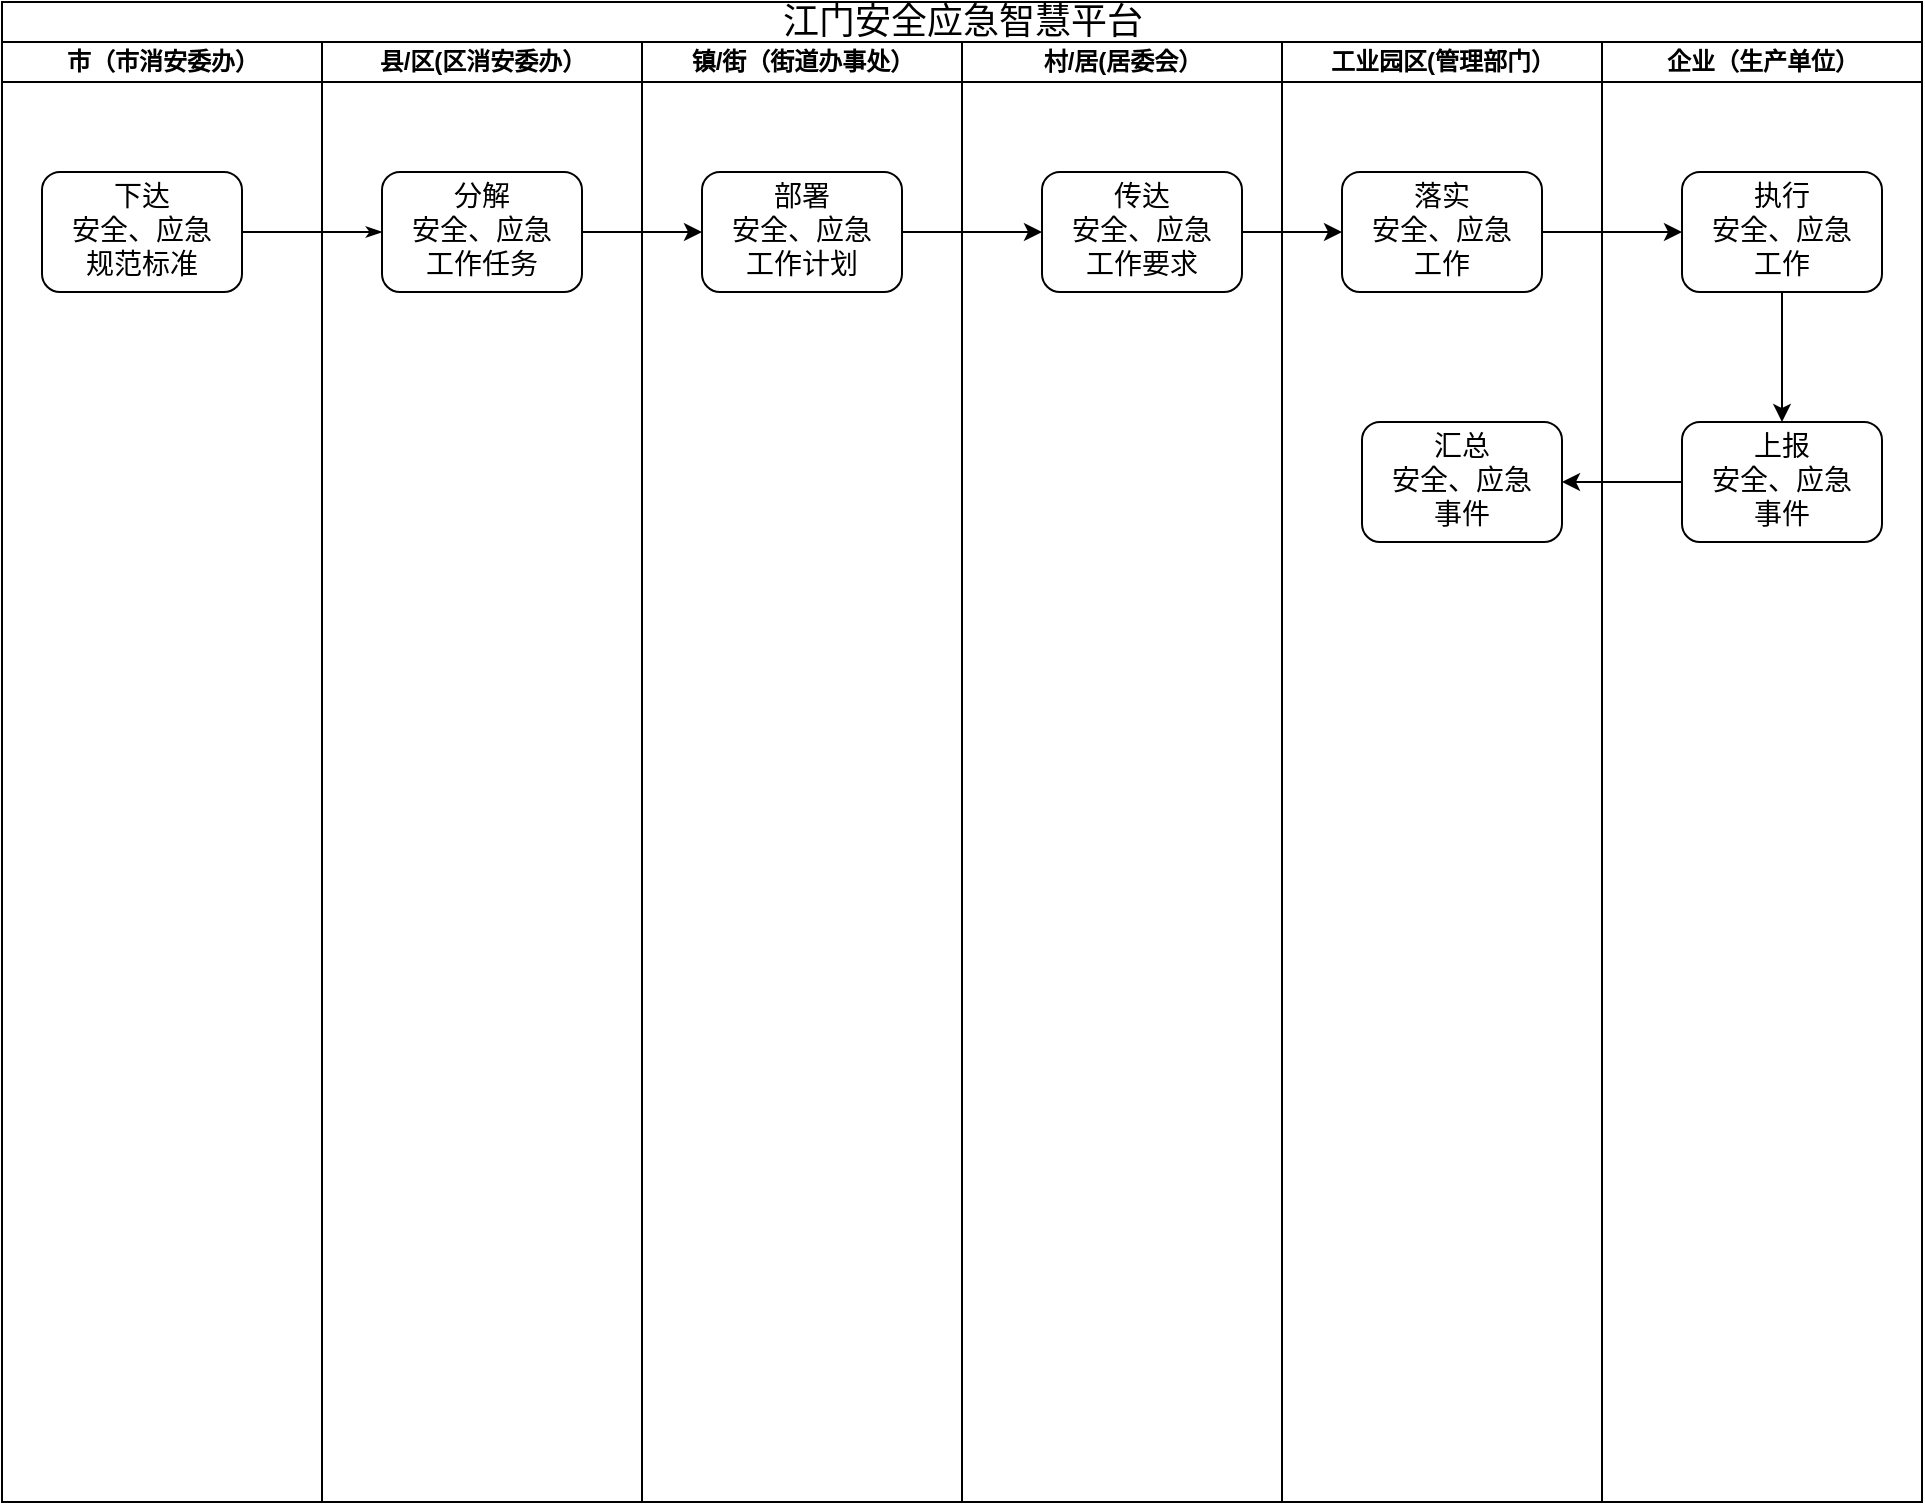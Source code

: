 <mxfile version="27.0.1">
  <diagram name="Page-1" id="74e2e168-ea6b-b213-b513-2b3c1d86103e">
    <mxGraphModel dx="1273" dy="578" grid="1" gridSize="10" guides="1" tooltips="1" connect="1" arrows="1" fold="1" page="1" pageScale="1" pageWidth="1100" pageHeight="850" background="none" math="0" shadow="0">
      <root>
        <mxCell id="0" />
        <mxCell id="1" parent="0" />
        <mxCell id="77e6c97f196da883-1" value="&lt;font face=&quot;Times New Roman&quot; style=&quot;font-size: 18px; font-weight: normal;&quot;&gt;江门安全应急智慧平台&lt;/font&gt;" style="swimlane;html=1;childLayout=stackLayout;startSize=20;rounded=0;shadow=0;labelBackgroundColor=none;strokeWidth=1;fontFamily=Verdana;fontSize=8;align=center;" parent="1" vertex="1">
          <mxGeometry x="70" y="100" width="960" height="750" as="geometry" />
        </mxCell>
        <mxCell id="77e6c97f196da883-26" style="edgeStyle=orthogonalEdgeStyle;rounded=1;html=1;labelBackgroundColor=none;startArrow=none;startFill=0;startSize=5;endArrow=classicThin;endFill=1;endSize=5;jettySize=auto;orthogonalLoop=1;strokeWidth=1;fontFamily=Verdana;fontSize=8;entryX=0;entryY=0.5;entryDx=0;entryDy=0;" parent="77e6c97f196da883-1" source="77e6c97f196da883-8" target="hTQ10OIUW5cgXEyrb2d9-1" edge="1">
          <mxGeometry relative="1" as="geometry">
            <mxPoint x="190" y="115" as="targetPoint" />
          </mxGeometry>
        </mxCell>
        <mxCell id="77e6c97f196da883-2" value="市（市消安委办）" style="swimlane;html=1;startSize=20;" parent="77e6c97f196da883-1" vertex="1">
          <mxGeometry y="20" width="160" height="730" as="geometry" />
        </mxCell>
        <mxCell id="77e6c97f196da883-8" value="&lt;font face=&quot;Times New Roman&quot; style=&quot;font-size: 14px;&quot;&gt;下达&lt;/font&gt;&lt;div&gt;&lt;font face=&quot;Times New Roman&quot; style=&quot;font-size: 14px;&quot;&gt;安全、应急&lt;/font&gt;&lt;/div&gt;&lt;div&gt;&lt;font face=&quot;Times New Roman&quot; style=&quot;font-size: 14px;&quot;&gt;规范标准&lt;/font&gt;&lt;/div&gt;" style="rounded=1;whiteSpace=wrap;html=1;shadow=0;labelBackgroundColor=none;strokeWidth=1;fontFamily=Verdana;fontSize=8;align=center;" parent="77e6c97f196da883-2" vertex="1">
          <mxGeometry x="20" y="65" width="100" height="60" as="geometry" />
        </mxCell>
        <mxCell id="77e6c97f196da883-3" value="县/区(区消安委办）" style="swimlane;html=1;startSize=20;" parent="77e6c97f196da883-1" vertex="1">
          <mxGeometry x="160" y="20" width="160" height="730" as="geometry" />
        </mxCell>
        <mxCell id="hTQ10OIUW5cgXEyrb2d9-1" value="&lt;font face=&quot;Times New Roman&quot;&gt;&lt;span style=&quot;font-size: 14px;&quot;&gt;分解&lt;/span&gt;&lt;/font&gt;&lt;div&gt;&lt;font face=&quot;Times New Roman&quot;&gt;&lt;span style=&quot;font-size: 14px;&quot;&gt;安全、应急&lt;/span&gt;&lt;/font&gt;&lt;/div&gt;&lt;div&gt;&lt;font face=&quot;Times New Roman&quot;&gt;&lt;span style=&quot;font-size: 14px;&quot;&gt;工作任务&lt;/span&gt;&lt;/font&gt;&lt;/div&gt;" style="rounded=1;whiteSpace=wrap;html=1;shadow=0;labelBackgroundColor=none;strokeWidth=1;fontFamily=Verdana;fontSize=8;align=center;" vertex="1" parent="77e6c97f196da883-3">
          <mxGeometry x="30" y="65" width="100" height="60" as="geometry" />
        </mxCell>
        <mxCell id="77e6c97f196da883-4" value="镇/街（街道办事处）" style="swimlane;html=1;startSize=20;" parent="77e6c97f196da883-1" vertex="1">
          <mxGeometry x="320" y="20" width="160" height="730" as="geometry" />
        </mxCell>
        <mxCell id="hTQ10OIUW5cgXEyrb2d9-3" value="&lt;font face=&quot;Times New Roman&quot;&gt;&lt;span style=&quot;font-size: 14px;&quot;&gt;部署&lt;/span&gt;&lt;/font&gt;&lt;br&gt;&lt;div&gt;&lt;font face=&quot;Times New Roman&quot;&gt;&lt;span style=&quot;font-size: 14px;&quot;&gt;安全、应急&lt;/span&gt;&lt;/font&gt;&lt;/div&gt;&lt;div&gt;&lt;font face=&quot;Times New Roman&quot;&gt;&lt;span style=&quot;font-size: 14px;&quot;&gt;工作计划&lt;/span&gt;&lt;/font&gt;&lt;/div&gt;" style="rounded=1;whiteSpace=wrap;html=1;shadow=0;labelBackgroundColor=none;strokeWidth=1;fontFamily=Verdana;fontSize=8;align=center;" vertex="1" parent="77e6c97f196da883-4">
          <mxGeometry x="30" y="65" width="100" height="60" as="geometry" />
        </mxCell>
        <mxCell id="77e6c97f196da883-5" value="村/居(居委会）" style="swimlane;html=1;startSize=20;" parent="77e6c97f196da883-1" vertex="1">
          <mxGeometry x="480" y="20" width="160" height="730" as="geometry" />
        </mxCell>
        <mxCell id="hTQ10OIUW5cgXEyrb2d9-5" value="&lt;font face=&quot;Times New Roman&quot;&gt;&lt;span style=&quot;font-size: 14px;&quot;&gt;传达&lt;/span&gt;&lt;/font&gt;&lt;br&gt;&lt;div&gt;&lt;font face=&quot;Times New Roman&quot;&gt;&lt;span style=&quot;font-size: 14px;&quot;&gt;安全、应急&lt;/span&gt;&lt;/font&gt;&lt;/div&gt;&lt;div&gt;&lt;font face=&quot;Times New Roman&quot;&gt;&lt;span style=&quot;font-size: 14px;&quot;&gt;工作要求&lt;/span&gt;&lt;/font&gt;&lt;/div&gt;" style="rounded=1;whiteSpace=wrap;html=1;shadow=0;labelBackgroundColor=none;strokeWidth=1;fontFamily=Verdana;fontSize=8;align=center;" vertex="1" parent="77e6c97f196da883-5">
          <mxGeometry x="40" y="65" width="100" height="60" as="geometry" />
        </mxCell>
        <mxCell id="77e6c97f196da883-6" value="工业园区(管理部门）" style="swimlane;html=1;startSize=20;" parent="77e6c97f196da883-1" vertex="1">
          <mxGeometry x="640" y="20" width="160" height="730" as="geometry" />
        </mxCell>
        <mxCell id="hTQ10OIUW5cgXEyrb2d9-7" value="&lt;font face=&quot;Times New Roman&quot;&gt;&lt;span style=&quot;font-size: 14px;&quot;&gt;落实&lt;/span&gt;&lt;/font&gt;&lt;br&gt;&lt;div&gt;&lt;font face=&quot;Times New Roman&quot;&gt;&lt;span style=&quot;font-size: 14px;&quot;&gt;安全、应急&lt;/span&gt;&lt;/font&gt;&lt;/div&gt;&lt;div&gt;&lt;font face=&quot;Times New Roman&quot;&gt;&lt;span style=&quot;font-size: 14px;&quot;&gt;工作&lt;/span&gt;&lt;/font&gt;&lt;/div&gt;" style="rounded=1;whiteSpace=wrap;html=1;shadow=0;labelBackgroundColor=none;strokeWidth=1;fontFamily=Verdana;fontSize=8;align=center;" vertex="1" parent="77e6c97f196da883-6">
          <mxGeometry x="30" y="65" width="100" height="60" as="geometry" />
        </mxCell>
        <mxCell id="hTQ10OIUW5cgXEyrb2d9-13" value="&lt;font face=&quot;Times New Roman&quot;&gt;&lt;span style=&quot;font-size: 14px;&quot;&gt;汇总&lt;/span&gt;&lt;/font&gt;&lt;br&gt;&lt;div&gt;&lt;font face=&quot;Times New Roman&quot;&gt;&lt;span style=&quot;font-size: 14px;&quot;&gt;安全、应急&lt;/span&gt;&lt;/font&gt;&lt;/div&gt;&lt;div&gt;&lt;font face=&quot;Times New Roman&quot;&gt;&lt;span style=&quot;font-size: 14px;&quot;&gt;事件&lt;/span&gt;&lt;/font&gt;&lt;/div&gt;" style="rounded=1;whiteSpace=wrap;html=1;shadow=0;labelBackgroundColor=none;strokeWidth=1;fontFamily=Verdana;fontSize=8;align=center;" vertex="1" parent="77e6c97f196da883-6">
          <mxGeometry x="40" y="190" width="100" height="60" as="geometry" />
        </mxCell>
        <mxCell id="77e6c97f196da883-7" value="企业（生产单位）" style="swimlane;html=1;startSize=20;" parent="77e6c97f196da883-1" vertex="1">
          <mxGeometry x="800" y="20" width="160" height="730" as="geometry" />
        </mxCell>
        <mxCell id="hTQ10OIUW5cgXEyrb2d9-12" value="" style="edgeStyle=orthogonalEdgeStyle;rounded=0;orthogonalLoop=1;jettySize=auto;html=1;" edge="1" parent="77e6c97f196da883-7" source="hTQ10OIUW5cgXEyrb2d9-9" target="hTQ10OIUW5cgXEyrb2d9-11">
          <mxGeometry relative="1" as="geometry" />
        </mxCell>
        <mxCell id="hTQ10OIUW5cgXEyrb2d9-9" value="&lt;font face=&quot;Times New Roman&quot;&gt;&lt;span style=&quot;font-size: 14px;&quot;&gt;执行&lt;/span&gt;&lt;/font&gt;&lt;br&gt;&lt;div&gt;&lt;font face=&quot;Times New Roman&quot;&gt;&lt;span style=&quot;font-size: 14px;&quot;&gt;安全、应急&lt;/span&gt;&lt;/font&gt;&lt;/div&gt;&lt;div&gt;&lt;font face=&quot;Times New Roman&quot;&gt;&lt;span style=&quot;font-size: 14px;&quot;&gt;工作&lt;/span&gt;&lt;/font&gt;&lt;/div&gt;" style="rounded=1;whiteSpace=wrap;html=1;shadow=0;labelBackgroundColor=none;strokeWidth=1;fontFamily=Verdana;fontSize=8;align=center;" vertex="1" parent="77e6c97f196da883-7">
          <mxGeometry x="40" y="65" width="100" height="60" as="geometry" />
        </mxCell>
        <mxCell id="hTQ10OIUW5cgXEyrb2d9-11" value="&lt;font face=&quot;Times New Roman&quot;&gt;&lt;span style=&quot;font-size: 14px;&quot;&gt;上报&lt;/span&gt;&lt;/font&gt;&lt;br&gt;&lt;div&gt;&lt;font face=&quot;Times New Roman&quot;&gt;&lt;span style=&quot;font-size: 14px;&quot;&gt;安全、应急&lt;/span&gt;&lt;/font&gt;&lt;/div&gt;&lt;div&gt;&lt;font face=&quot;Times New Roman&quot;&gt;&lt;span style=&quot;font-size: 14px;&quot;&gt;事件&lt;/span&gt;&lt;/font&gt;&lt;/div&gt;" style="rounded=1;whiteSpace=wrap;html=1;shadow=0;labelBackgroundColor=none;strokeWidth=1;fontFamily=Verdana;fontSize=8;align=center;" vertex="1" parent="77e6c97f196da883-7">
          <mxGeometry x="40" y="190" width="100" height="60" as="geometry" />
        </mxCell>
        <mxCell id="hTQ10OIUW5cgXEyrb2d9-4" value="" style="edgeStyle=orthogonalEdgeStyle;rounded=0;orthogonalLoop=1;jettySize=auto;html=1;" edge="1" parent="77e6c97f196da883-1" source="hTQ10OIUW5cgXEyrb2d9-1" target="hTQ10OIUW5cgXEyrb2d9-3">
          <mxGeometry relative="1" as="geometry" />
        </mxCell>
        <mxCell id="hTQ10OIUW5cgXEyrb2d9-6" value="" style="edgeStyle=orthogonalEdgeStyle;rounded=0;orthogonalLoop=1;jettySize=auto;html=1;" edge="1" parent="77e6c97f196da883-1" source="hTQ10OIUW5cgXEyrb2d9-3" target="hTQ10OIUW5cgXEyrb2d9-5">
          <mxGeometry relative="1" as="geometry" />
        </mxCell>
        <mxCell id="hTQ10OIUW5cgXEyrb2d9-8" value="" style="edgeStyle=orthogonalEdgeStyle;rounded=0;orthogonalLoop=1;jettySize=auto;html=1;" edge="1" parent="77e6c97f196da883-1" source="hTQ10OIUW5cgXEyrb2d9-5" target="hTQ10OIUW5cgXEyrb2d9-7">
          <mxGeometry relative="1" as="geometry" />
        </mxCell>
        <mxCell id="hTQ10OIUW5cgXEyrb2d9-10" value="" style="edgeStyle=orthogonalEdgeStyle;rounded=0;orthogonalLoop=1;jettySize=auto;html=1;" edge="1" parent="77e6c97f196da883-1" source="hTQ10OIUW5cgXEyrb2d9-7" target="hTQ10OIUW5cgXEyrb2d9-9">
          <mxGeometry relative="1" as="geometry" />
        </mxCell>
        <mxCell id="hTQ10OIUW5cgXEyrb2d9-14" value="" style="edgeStyle=orthogonalEdgeStyle;rounded=0;orthogonalLoop=1;jettySize=auto;html=1;" edge="1" parent="77e6c97f196da883-1" source="hTQ10OIUW5cgXEyrb2d9-11" target="hTQ10OIUW5cgXEyrb2d9-13">
          <mxGeometry relative="1" as="geometry" />
        </mxCell>
      </root>
    </mxGraphModel>
  </diagram>
</mxfile>
